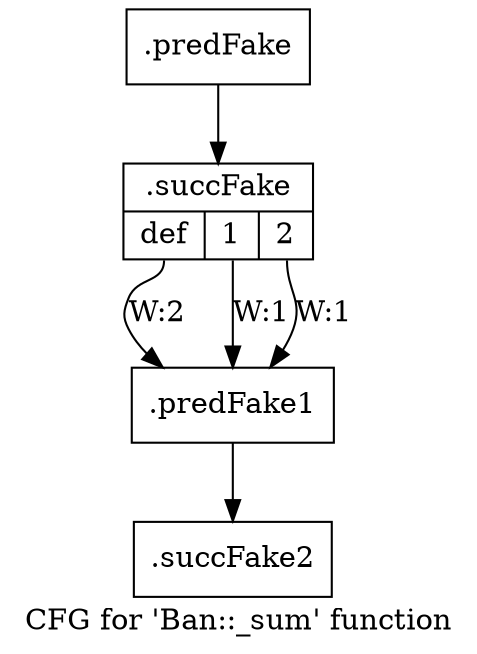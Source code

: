 digraph "CFG for 'Ban::_sum' function" {
	label="CFG for 'Ban::_sum' function";

	Node0x4e74190 [shape=record,filename="",linenumber="",label="{.predFake}"];
	Node0x4e74190 -> Node0x4decf70[ callList="" memoryops="" filename="../../../../../src/ban_s3.cpp" execusionnum="1"];
	Node0x4decf70 [shape=record,filename="../../../../../src/ban_s3.cpp",linenumber="58",label="{.succFake|{<s0>def|<s1>1|<s2>2}}"];
	Node0x4decf70:s0 -> Node0x4e76e90[label="W:2" callList="5:72" memoryops="" filename="../../../../../src/ban_s3.cpp" execusionnum="1"];
	Node0x4decf70:s1 -> Node0x4e76e90[label="W:1" callList="" memoryops="" filename="../../../../../src/ban_s3.cpp" execusionnum="0"];
	Node0x4decf70:s2 -> Node0x4e76e90[label="W:1" callList="" memoryops="" filename="../../../../../src/ban_s3.cpp" execusionnum="0"];
	Node0x4e76e90 [shape=record,filename="../../../../../src/ban_s3.cpp",linenumber="76",label="{.predFake1}"];
	Node0x4e76e90 -> Node0x4e01290[ callList="" memoryops="" filename="../../../../../src/ban_s3.cpp" execusionnum="1"];
	Node0x4e01290 [shape=record,filename="../../../../../src/ban_s3.cpp",linenumber="76",label="{.succFake2}"];
}
